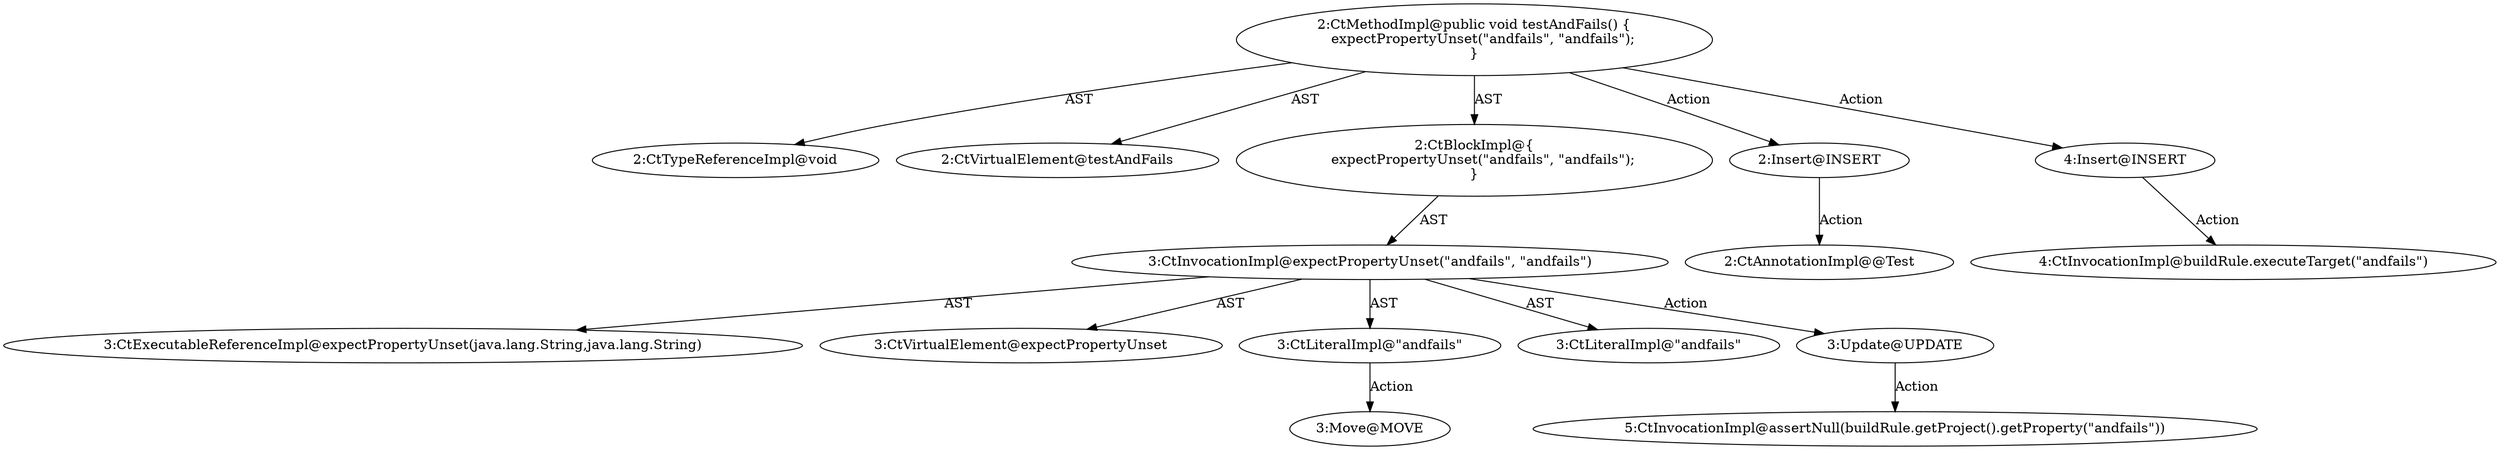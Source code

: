 digraph "testAndFails#?" {
0 [label="2:CtTypeReferenceImpl@void" shape=ellipse]
1 [label="2:CtVirtualElement@testAndFails" shape=ellipse]
2 [label="3:CtExecutableReferenceImpl@expectPropertyUnset(java.lang.String,java.lang.String)" shape=ellipse]
3 [label="3:CtVirtualElement@expectPropertyUnset" shape=ellipse]
4 [label="3:CtLiteralImpl@\"andfails\"" shape=ellipse]
5 [label="3:CtLiteralImpl@\"andfails\"" shape=ellipse]
6 [label="3:CtInvocationImpl@expectPropertyUnset(\"andfails\", \"andfails\")" shape=ellipse]
7 [label="2:CtBlockImpl@\{
    expectPropertyUnset(\"andfails\", \"andfails\");
\}" shape=ellipse]
8 [label="2:CtMethodImpl@public void testAndFails() \{
    expectPropertyUnset(\"andfails\", \"andfails\");
\}" shape=ellipse]
9 [label="3:Update@UPDATE" shape=ellipse]
10 [label="5:CtInvocationImpl@assertNull(buildRule.getProject().getProperty(\"andfails\"))" shape=ellipse]
11 [label="2:Insert@INSERT" shape=ellipse]
12 [label="2:CtAnnotationImpl@@Test" shape=ellipse]
13 [label="4:Insert@INSERT" shape=ellipse]
14 [label="4:CtInvocationImpl@buildRule.executeTarget(\"andfails\")" shape=ellipse]
15 [label="3:Move@MOVE" shape=ellipse]
4 -> 15 [label="Action"];
6 -> 3 [label="AST"];
6 -> 2 [label="AST"];
6 -> 4 [label="AST"];
6 -> 5 [label="AST"];
6 -> 9 [label="Action"];
7 -> 6 [label="AST"];
8 -> 1 [label="AST"];
8 -> 0 [label="AST"];
8 -> 7 [label="AST"];
8 -> 11 [label="Action"];
8 -> 13 [label="Action"];
9 -> 10 [label="Action"];
11 -> 12 [label="Action"];
13 -> 14 [label="Action"];
}